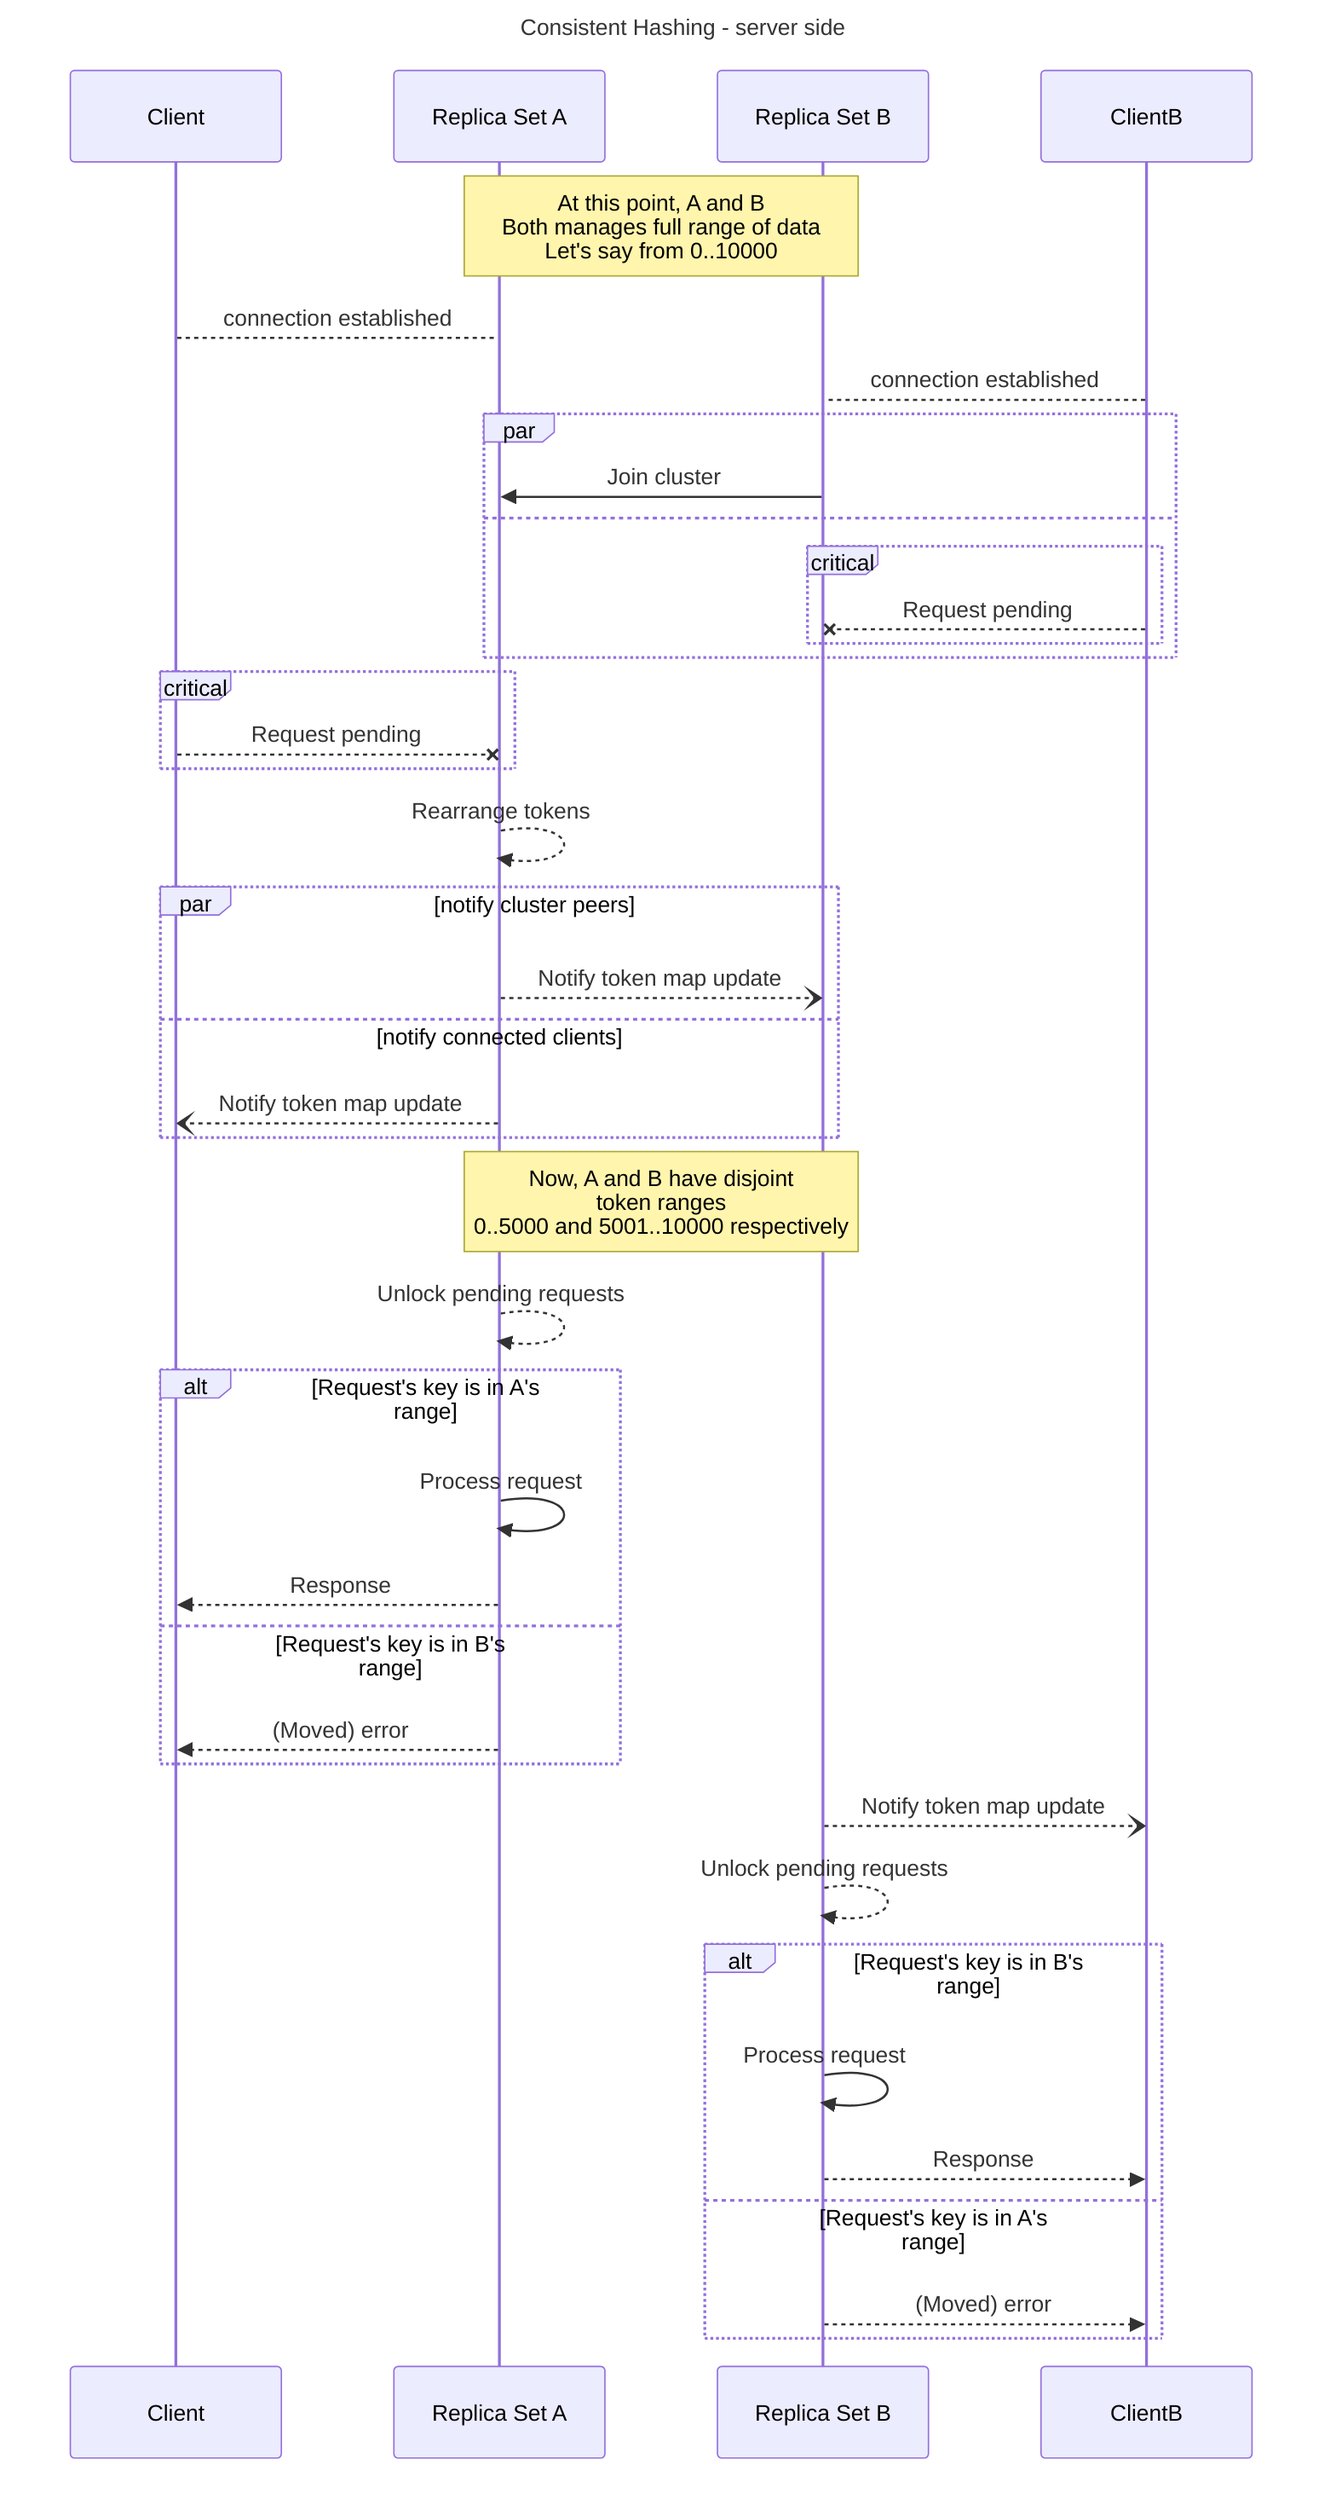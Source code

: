---
title: Consistent Hashing - server side
---
sequenceDiagram
    participant C1 as Client
    
    participant A as Replica Set A
    participant B as Replica Set B
    
    participant C2 as ClientB


    Note over A,B : At this point, A and B<br>Both manages full range of data<br>Let's say from 0..10000
    
    C1 --> A: connection established
    C2 --> B: connection established


    par
    B ->> A : Join cluster
    and
    critical 
        C2 --x B: Request pending
    end
    end

    critical 
        C1 --x A: Request pending
    end
    A -->> A: Rearrange tokens


    par notify cluster peers
    A --) B : Notify token map update
    and notify connected clients
    A --) C1 : Notify token map update
    end

    Note over A,B: Now, A and B have disjoint<br>token ranges<br>0..5000 and 5001..10000 respectively

    A -->> A: Unlock pending requests
    alt Request's key is in A's range
        A ->> A: Process request
        A -->> C1: Response
    else Request's key is in B's range
        A -->> C1: (Moved) error
    end



    B --) C2 : Notify token map update
    B -->> B: Unlock pending requests

    alt Request's key is in B's range
        B ->> B: Process request
        B -->> C2: Response
    else Request's key is in A's range
        B -->> C2: (Moved) error
    end